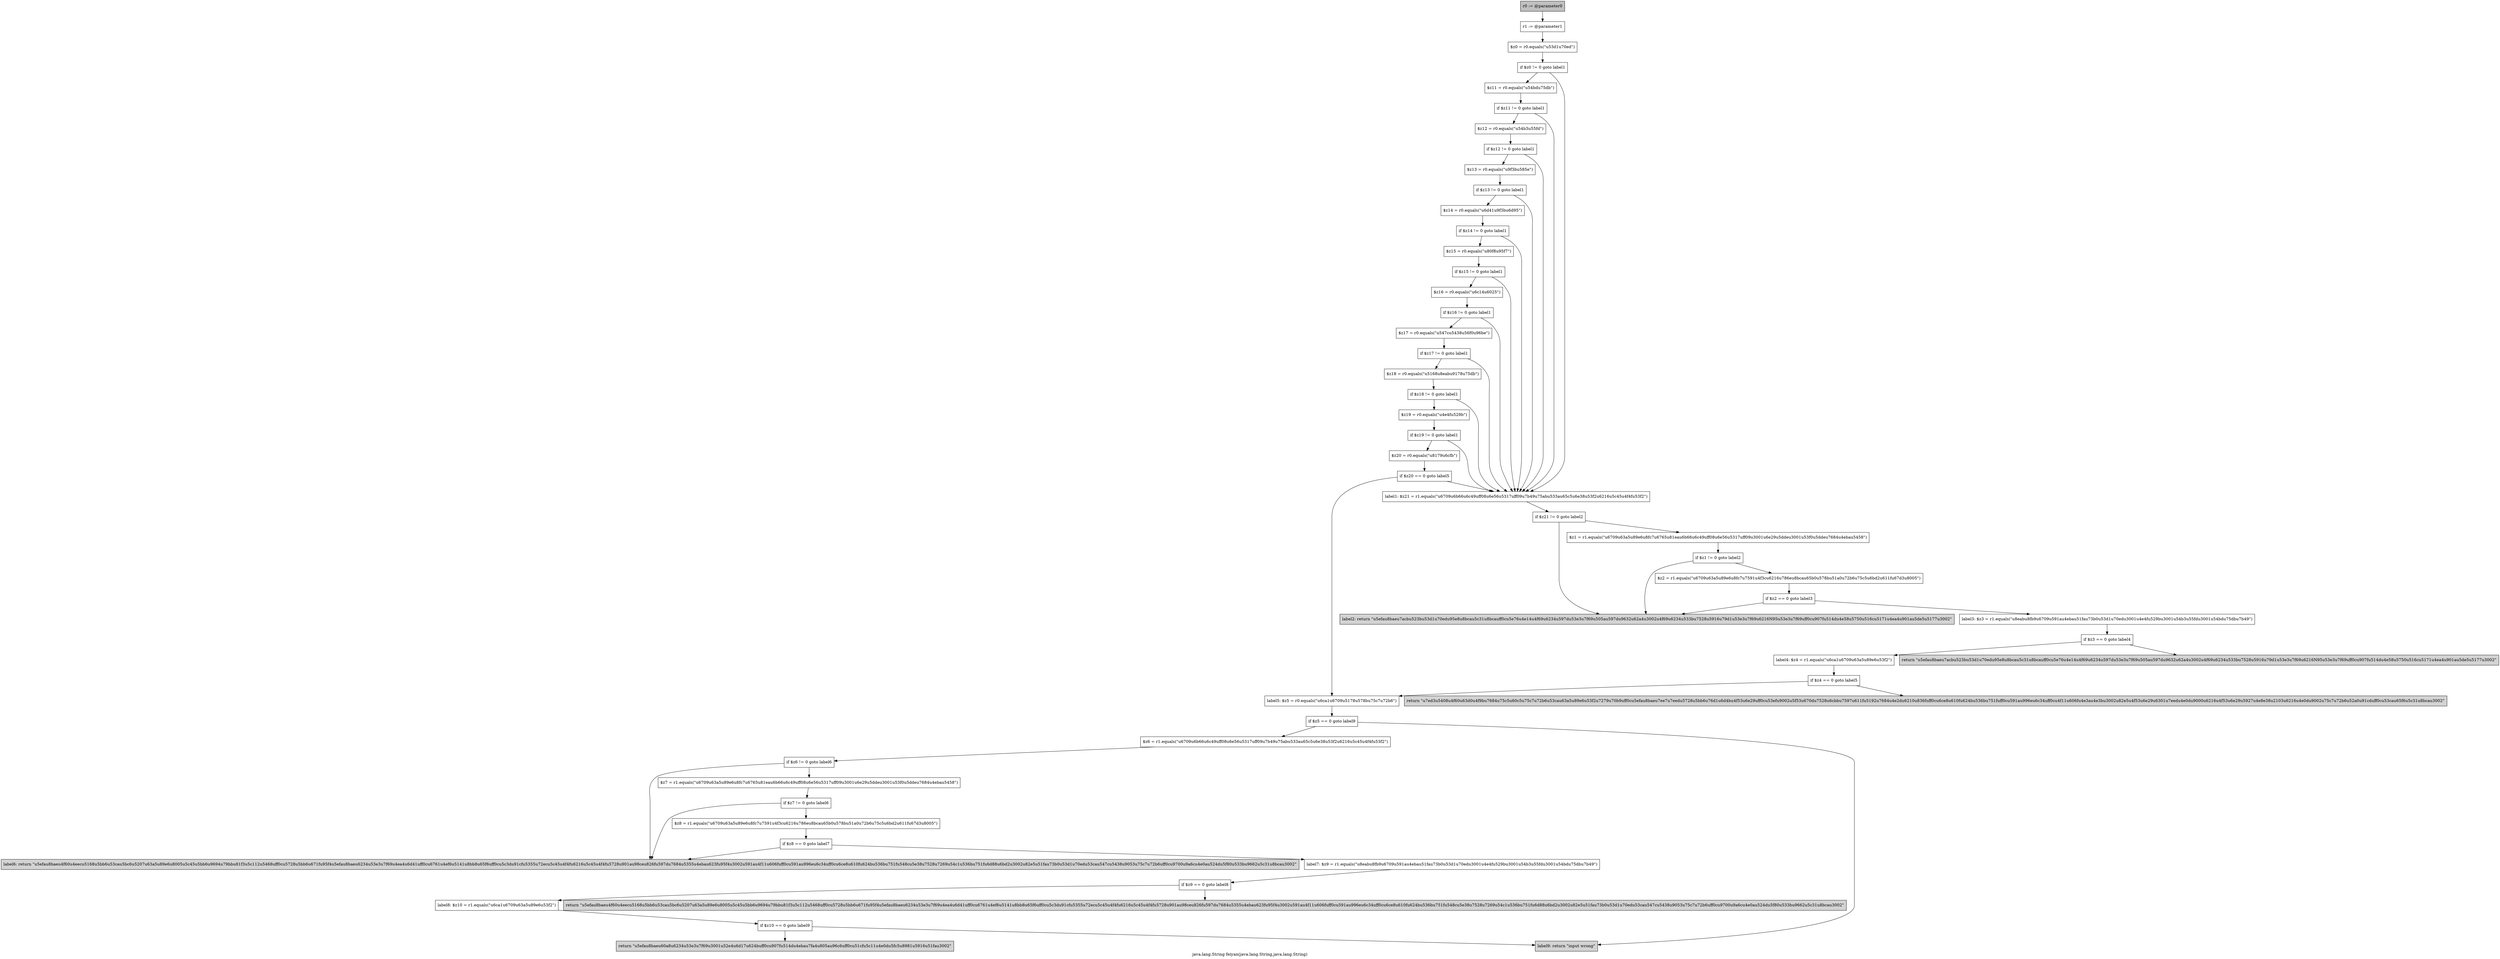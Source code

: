 digraph "java.lang.String feiyan(java.lang.String,java.lang.String)" {
    label="java.lang.String feiyan(java.lang.String,java.lang.String)";
    node [shape=box];
    "0" [style=filled,fillcolor=gray,label="r0 := @parameter0",];
    "1" [label="r1 := @parameter1",];
    "0"->"1";
    "2" [label="$z0 = r0.equals(\"\u53d1\u70ed\")",];
    "1"->"2";
    "3" [label="if $z0 != 0 goto label1",];
    "2"->"3";
    "4" [label="$z11 = r0.equals(\"\u54bd\u75db\")",];
    "3"->"4";
    "24" [label="label1: $z21 = r1.equals(\"\u6709\u6b66\u6c49\uff08\u6e56\u5317\uff09\u7b49\u75ab\u533a\u65c5\u6e38\u53f2\u6216\u5c45\u4f4f\u53f2\")",];
    "3"->"24";
    "5" [label="if $z11 != 0 goto label1",];
    "4"->"5";
    "6" [label="$z12 = r0.equals(\"\u54b3\u55fd\")",];
    "5"->"6";
    "5"->"24";
    "7" [label="if $z12 != 0 goto label1",];
    "6"->"7";
    "8" [label="$z13 = r0.equals(\"\u9f3b\u585e\")",];
    "7"->"8";
    "7"->"24";
    "9" [label="if $z13 != 0 goto label1",];
    "8"->"9";
    "10" [label="$z14 = r0.equals(\"\u6d41\u9f3b\u6d95\")",];
    "9"->"10";
    "9"->"24";
    "11" [label="if $z14 != 0 goto label1",];
    "10"->"11";
    "12" [label="$z15 = r0.equals(\"\u80f8\u95f7\")",];
    "11"->"12";
    "11"->"24";
    "13" [label="if $z15 != 0 goto label1",];
    "12"->"13";
    "14" [label="$z16 = r0.equals(\"\u6c14\u6025\")",];
    "13"->"14";
    "13"->"24";
    "15" [label="if $z16 != 0 goto label1",];
    "14"->"15";
    "16" [label="$z17 = r0.equals(\"\u547c\u5438\u56f0\u96be\")",];
    "15"->"16";
    "15"->"24";
    "17" [label="if $z17 != 0 goto label1",];
    "16"->"17";
    "18" [label="$z18 = r0.equals(\"\u5168\u8eab\u9178\u75db\")",];
    "17"->"18";
    "17"->"24";
    "19" [label="if $z18 != 0 goto label1",];
    "18"->"19";
    "20" [label="$z19 = r0.equals(\"\u4e4f\u529b\")",];
    "19"->"20";
    "19"->"24";
    "21" [label="if $z19 != 0 goto label1",];
    "20"->"21";
    "22" [label="$z20 = r0.equals(\"\u8179\u6cfb\")",];
    "21"->"22";
    "21"->"24";
    "23" [label="if $z20 == 0 goto label5",];
    "22"->"23";
    "23"->"24";
    "37" [label="label5: $z5 = r0.equals(\"\u6ca1\u6709\u5178\u578b\u75c7\u72b6\")",];
    "23"->"37";
    "25" [label="if $z21 != 0 goto label2",];
    "24"->"25";
    "26" [label="$z1 = r1.equals(\"\u6709\u63a5\u89e6\u8fc7\u6765\u81ea\u6b66\u6c49\uff08\u6e56\u5317\uff09\u3001\u6e29\u5dde\u3001\u53f0\u5dde\u7684\u4eba\u5458\")",];
    "25"->"26";
    "30" [style=filled,fillcolor=lightgray,label="label2: return \"\u5efa\u8bae\u7acb\u523b\u53d1\u70ed\u95e8\u8bca\u5c31\u8bca\uff0c\u5e76\u4e14\u4f69\u6234\u597d\u53e3\u7f69\u505a\u597d\u9632\u62a4\u3002\u4f69\u6234\u533b\u7528\u5916\u79d1\u53e3\u7f69\u6216N95\u53e3\u7f69\uff0c\u907f\u514d\u4e58\u5750\u516c\u5171\u4ea4\u901a\u5de5\u5177\u3002\"",];
    "25"->"30";
    "27" [label="if $z1 != 0 goto label2",];
    "26"->"27";
    "28" [label="$z2 = r1.equals(\"\u6709\u63a5\u89e6\u8fc7\u7591\u4f3c\u6216\u786e\u8bca\u65b0\u578b\u51a0\u72b6\u75c5\u6bd2\u611f\u67d3\u8005\")",];
    "27"->"28";
    "27"->"30";
    "29" [label="if $z2 == 0 goto label3",];
    "28"->"29";
    "29"->"30";
    "31" [label="label3: $z3 = r1.equals(\"\u8eab\u8fb9\u6709\u591a\u4eba\u51fa\u73b0\u53d1\u70ed\u3001\u4e4f\u529b\u3001\u54b3\u55fd\u3001\u54bd\u75db\u7b49\")",];
    "29"->"31";
    "32" [label="if $z3 == 0 goto label4",];
    "31"->"32";
    "33" [style=filled,fillcolor=lightgray,label="return \"\u5efa\u8bae\u7acb\u523b\u53d1\u70ed\u95e8\u8bca\u5c31\u8bca\uff0c\u5e76\u4e14\u4f69\u6234\u597d\u53e3\u7f69\u505a\u597d\u9632\u62a4\u3002\u4f69\u6234\u533b\u7528\u5916\u79d1\u53e3\u7f69\u6216N95\u53e3\u7f69\uff0c\u907f\u514d\u4e58\u5750\u516c\u5171\u4ea4\u901a\u5de5\u5177\u3002\"",];
    "32"->"33";
    "34" [label="label4: $z4 = r1.equals(\"\u6ca1\u6709\u63a5\u89e6\u53f2\")",];
    "32"->"34";
    "35" [label="if $z4 == 0 goto label5",];
    "34"->"35";
    "36" [style=filled,fillcolor=lightgray,label="return \"\u7ed3\u5408\u4f60\u63d0\u4f9b\u7684\u75c5\u60c5\u75c7\u72b6\u53ca\u63a5\u89e6\u53f2\u7279\u70b9\uff0c\u5efa\u8bae\u7ee7\u7eed\u5728\u5bb6\u76d1\u6d4b\u4f53\u6e29\uff0c\u53ef\u9002\u5f53\u670d\u7528\u6cbb\u7597\u611f\u5192\u7684\u4e2d\u6210\u836f\uff0c\u6ce8\u610f\u624b\u536b\u751f\uff0c\u591a\u996e\u6c34\uff0c\u4f11\u606f\u4e3a\u4e3b\u3002\u82e5\u4f53\u6e29\u6301\u7eed\u4e0d\u9000\u6216\u4f53\u6e29\u5927\u4e8e38\u2103\u6216\u4e0d\u9002\u75c7\u72b6\u52a0\u91cd\uff0c\u53ca\u65f6\u5c31\u8bca\u3002\"",];
    "35"->"36";
    "35"->"37";
    "38" [label="if $z5 == 0 goto label9",];
    "37"->"38";
    "39" [label="$z6 = r1.equals(\"\u6709\u6b66\u6c49\uff08\u6e56\u5317\uff09\u7b49\u75ab\u533a\u65c5\u6e38\u53f2\u6216\u5c45\u4f4f\u53f2\")",];
    "38"->"39";
    "52" [style=filled,fillcolor=lightgray,label="label9: return \"input wrong\"",];
    "38"->"52";
    "40" [label="if $z6 != 0 goto label6",];
    "39"->"40";
    "41" [label="$z7 = r1.equals(\"\u6709\u63a5\u89e6\u8fc7\u6765\u81ea\u6b66\u6c49\uff08\u6e56\u5317\uff09\u3001\u6e29\u5dde\u3001\u53f0\u5dde\u7684\u4eba\u5458\")",];
    "40"->"41";
    "45" [style=filled,fillcolor=lightgray,label="label6: return \"\u5efa\u8bae\u4f60\u4eec\u5168\u5bb6\u53ca\u5bc6\u5207\u63a5\u89e6\u8005\u5c45\u5bb6\u9694\u79bb\u81f3\u5c112\u5468\uff0c\u5728\u5bb6\u671f\u95f4\u5efa\u8bae\u6234\u53e3\u7f69\u4ea4\u6d41\uff0c\u6761\u4ef6\u5141\u8bb8\u65f6\uff0c\u5c3d\u91cf\u5355\u72ec\u5c45\u4f4f\u6216\u5c45\u4f4f\u5728\u901a\u98ce\u826f\u597d\u7684\u5355\u4eba\u623f\u95f4\u3002\u591a\u4f11\u606f\uff0c\u591a\u996e\u6c34\uff0c\u6ce8\u610f\u624b\u536b\u751f\u548c\u5e38\u7528\u7269\u54c1\u536b\u751f\u6d88\u6bd2\u3002\u82e5\u51fa\u73b0\u53d1\u70ed\u53ca\u547c\u5438\u9053\u75c7\u72b6\uff0c\u9700\u9a6c\u4e0a\u524d\u5f80\u533b\u9662\u5c31\u8bca\u3002\"",];
    "40"->"45";
    "42" [label="if $z7 != 0 goto label6",];
    "41"->"42";
    "43" [label="$z8 = r1.equals(\"\u6709\u63a5\u89e6\u8fc7\u7591\u4f3c\u6216\u786e\u8bca\u65b0\u578b\u51a0\u72b6\u75c5\u6bd2\u611f\u67d3\u8005\")",];
    "42"->"43";
    "42"->"45";
    "44" [label="if $z8 == 0 goto label7",];
    "43"->"44";
    "44"->"45";
    "46" [label="label7: $z9 = r1.equals(\"\u8eab\u8fb9\u6709\u591a\u4eba\u51fa\u73b0\u53d1\u70ed\u3001\u4e4f\u529b\u3001\u54b3\u55fd\u3001\u54bd\u75db\u7b49\")",];
    "44"->"46";
    "47" [label="if $z9 == 0 goto label8",];
    "46"->"47";
    "48" [style=filled,fillcolor=lightgray,label="return \"\u5efa\u8bae\u4f60\u4eec\u5168\u5bb6\u53ca\u5bc6\u5207\u63a5\u89e6\u8005\u5c45\u5bb6\u9694\u79bb\u81f3\u5c112\u5468\uff0c\u5728\u5bb6\u671f\u95f4\u5efa\u8bae\u6234\u53e3\u7f69\u4ea4\u6d41\uff0c\u6761\u4ef6\u5141\u8bb8\u65f6\uff0c\u5c3d\u91cf\u5355\u72ec\u5c45\u4f4f\u6216\u5c45\u4f4f\u5728\u901a\u98ce\u826f\u597d\u7684\u5355\u4eba\u623f\u95f4\u3002\u591a\u4f11\u606f\uff0c\u591a\u996e\u6c34\uff0c\u6ce8\u610f\u624b\u536b\u751f\u548c\u5e38\u7528\u7269\u54c1\u536b\u751f\u6d88\u6bd2\u3002\u82e5\u51fa\u73b0\u53d1\u70ed\u53ca\u547c\u5438\u9053\u75c7\u72b6\uff0c\u9700\u9a6c\u4e0a\u524d\u5f80\u533b\u9662\u5c31\u8bca\u3002\"",];
    "47"->"48";
    "49" [label="label8: $z10 = r1.equals(\"\u6ca1\u6709\u63a5\u89e6\u53f2\")",];
    "47"->"49";
    "50" [label="if $z10 == 0 goto label9",];
    "49"->"50";
    "51" [style=filled,fillcolor=lightgray,label="return \"\u5efa\u8bae\u60a8\u6234\u53e3\u7f69\u3001\u52e4\u6d17\u624b\uff0c\u907f\u514d\u4eba\u7fa4\u805a\u96c6\uff0c\u51cf\u5c11\u4e0d\u5fc5\u8981\u5916\u51fa\u3002\"",];
    "50"->"51";
    "50"->"52";
}
